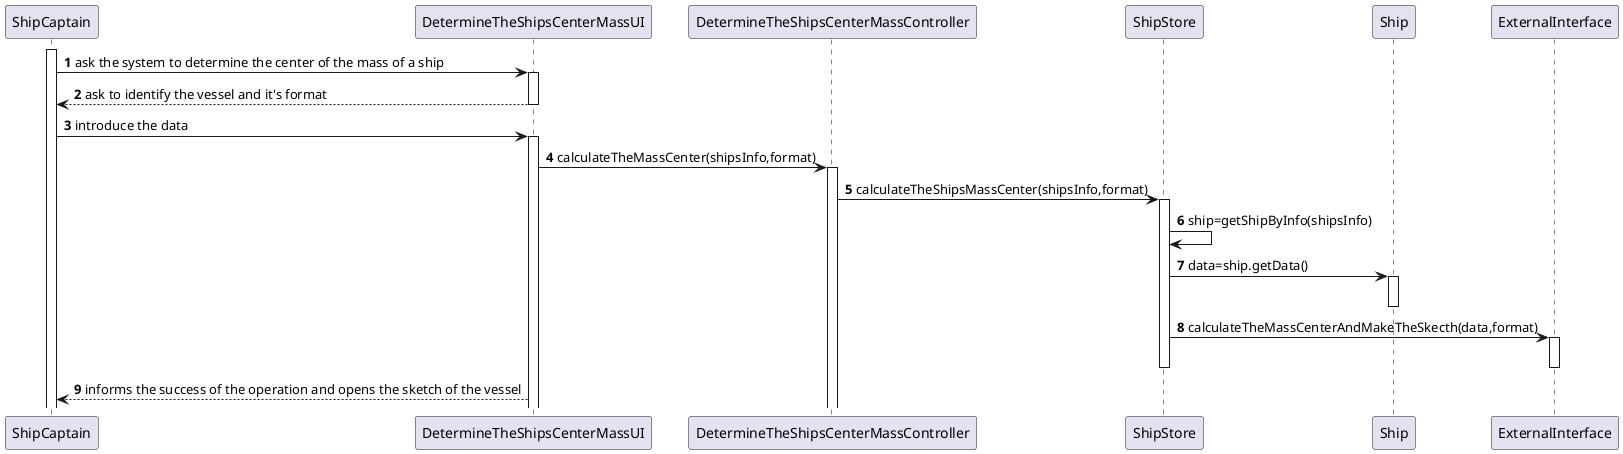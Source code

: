 @startuml
'https://plantuml.com/sequence-diagram
participant ShipCaptain as SC
participant DetermineTheShipsCenterMassUI as UI
participant DetermineTheShipsCenterMassController as Controller
participant ShipStore as Store
participant Ship as S
participant ExternalInterface as EI

autonumber
activate SC
SC->UI : ask the system to determine the center of the mass of a ship
activate UI
UI-->SC : ask to identify the vessel and it's format
deactivate UI
SC->UI : introduce the data
activate UI
UI->Controller : calculateTheMassCenter(shipsInfo,format)
activate Controller
Controller->Store: calculateTheShipsMassCenter(shipsInfo,format)
activate Store
Store ->Store : ship=getShipByInfo(shipsInfo)
Store ->S : data=ship.getData()
activate S

deactivate S
Store -> EI : calculateTheMassCenterAndMakeTheSkecth(data,format)
activate EI
deactivate EI

deactivate Store


UI-->SC : informs the success of the operation and opens the sketch of the vessel

@enduml